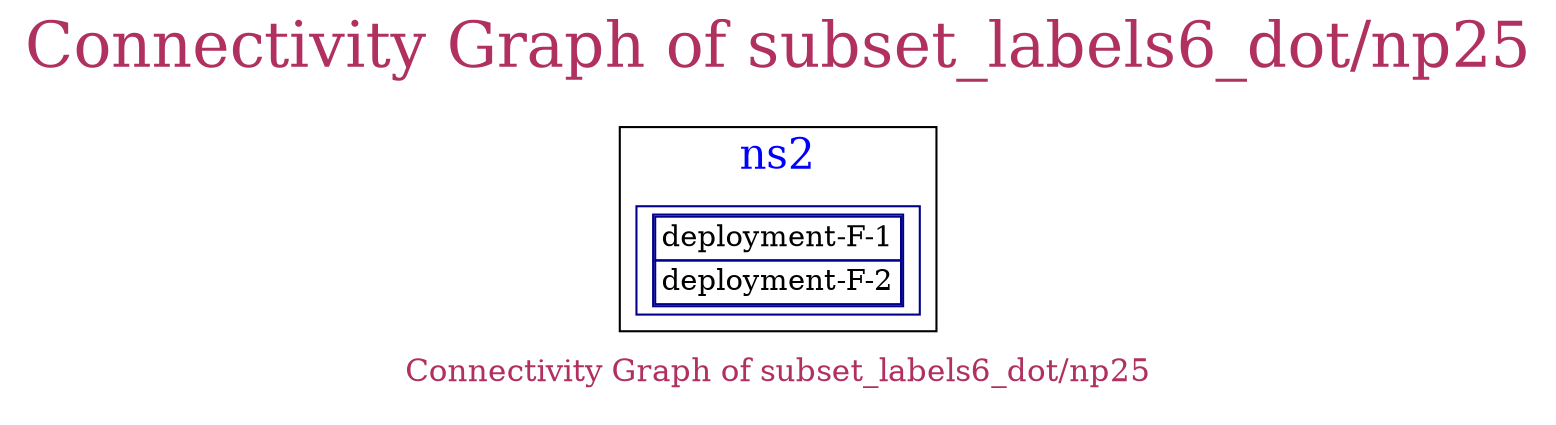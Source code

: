 // The Connectivity Graph of subset_labels6_dot/np25
digraph {
	label="Connectivity Graph of subset_labels6_dot/np25"	labelloc = "t"
	fontsize=30
	fontcolor=maroon
	subgraph cluster_map_explanation {
subgraph cluster_ns2_namespace{
	label="ns2"
	fontsize=20
	fontcolor=blue
	tooltip="Namespace"
	"ns2/deployment-F-1" [label=<<table border="1" cellspacing="0"><tr><td>deployment-F-1</td></tr><tr><td>deployment-F-2</td></tr></table>> shape=box color=blue4 tooltip="A set of workloads having exactly the same connectivity"]
}
	color=white
	labelloc = "b"
	fontsize=15
	fontcolor=maroon
	}
}
